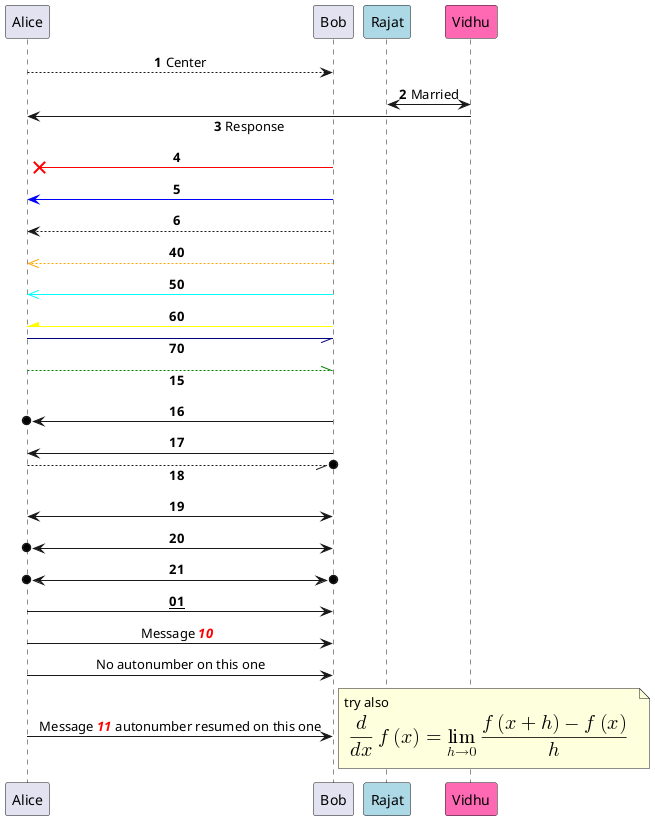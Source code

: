 @startuml
'text alignment using skinparam sequenceMessageAlign
'by default text aligns to left
autonumber

skinparam sequenceMessageAlign center
skinparam responseMessageBelowArrow true

participant Alice as A
participant Bob as B

participant Rajat as R #lightblue
participant Vidhu as V #hotpink

A --> B: Center
'this is not a response message
R <-> V: Married
'the below is a response msg. so text is below the arrow
A <- V : Response

'many types of arrows are possible
B -[#red]>x A
B -[#blue]> A
B --> A
'reset autonumber using "autonumber <start> <increment>"
autonumber 40 10
B -[#orange]->> A
B -[#cyan]>> A
B -[#yellow]\ A
B \\[#navy]- A
autonumber 15
B //[#green]-- A
B ->o A
B -> A
B o\\-- A
B <-> A
B <->o A
B o<->o A
/'
autonumber can also take a format for how to print the number
0 in the format means digit if available or otherwise 0,
# means digit if available and space if absent
we can also use some HTML like <b> for bold, <u> for underline
<font color=red>
'/
autonumber 1 1 "<b><u>00</u>"
A -> B

autonumber 10 1 "Message <b><i><font color=red>00</i>"
A -> B

autonumber stop
A -> B : No autonumber on this one

autonumber resume
A -> B : autonumber resumed on this one
note right
try also
<math>d/dxf(x)=lim_(h->0)(f(x+h)-f(x))/h</math>
end note

@enduml